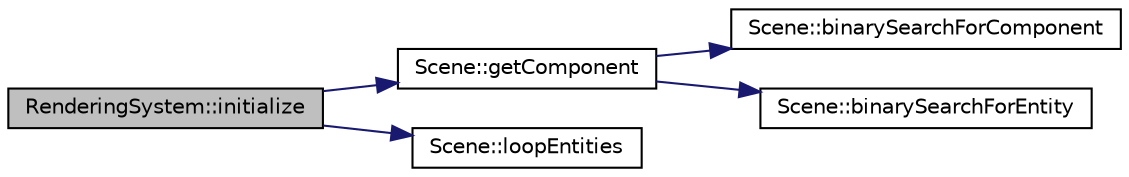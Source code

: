 digraph "RenderingSystem::initialize"
{
 // INTERACTIVE_SVG=YES
 // LATEX_PDF_SIZE
  edge [fontname="Helvetica",fontsize="10",labelfontname="Helvetica",labelfontsize="10"];
  node [fontname="Helvetica",fontsize="10",shape=record];
  rankdir="LR";
  Node1 [label="RenderingSystem::initialize",height=0.2,width=0.4,color="black", fillcolor="grey75", style="filled", fontcolor="black",tooltip=" "];
  Node1 -> Node2 [color="midnightblue",fontsize="10",style="solid",fontname="Helvetica"];
  Node2 [label="Scene::getComponent",height=0.2,width=0.4,color="black", fillcolor="white", style="filled",URL="$d6/db5/class_scene.html#a65d6f6cd75b250c657d5d4a267c4b245",tooltip=" "];
  Node2 -> Node3 [color="midnightblue",fontsize="10",style="solid",fontname="Helvetica"];
  Node3 [label="Scene::binarySearchForComponent",height=0.2,width=0.4,color="black", fillcolor="white", style="filled",URL="$d6/db5/class_scene.html#af06ab78544ec997fd8e480762b2cc40a",tooltip=" "];
  Node2 -> Node4 [color="midnightblue",fontsize="10",style="solid",fontname="Helvetica"];
  Node4 [label="Scene::binarySearchForEntity",height=0.2,width=0.4,color="black", fillcolor="white", style="filled",URL="$d6/db5/class_scene.html#a55c346bea3f04eb9d9f8476a68c2fa93",tooltip=" "];
  Node1 -> Node5 [color="midnightblue",fontsize="10",style="solid",fontname="Helvetica"];
  Node5 [label="Scene::loopEntities",height=0.2,width=0.4,color="black", fillcolor="white", style="filled",URL="$d6/db5/class_scene.html#ae66f70e1154ee986fff5689490f6b3a2",tooltip=" "];
}
